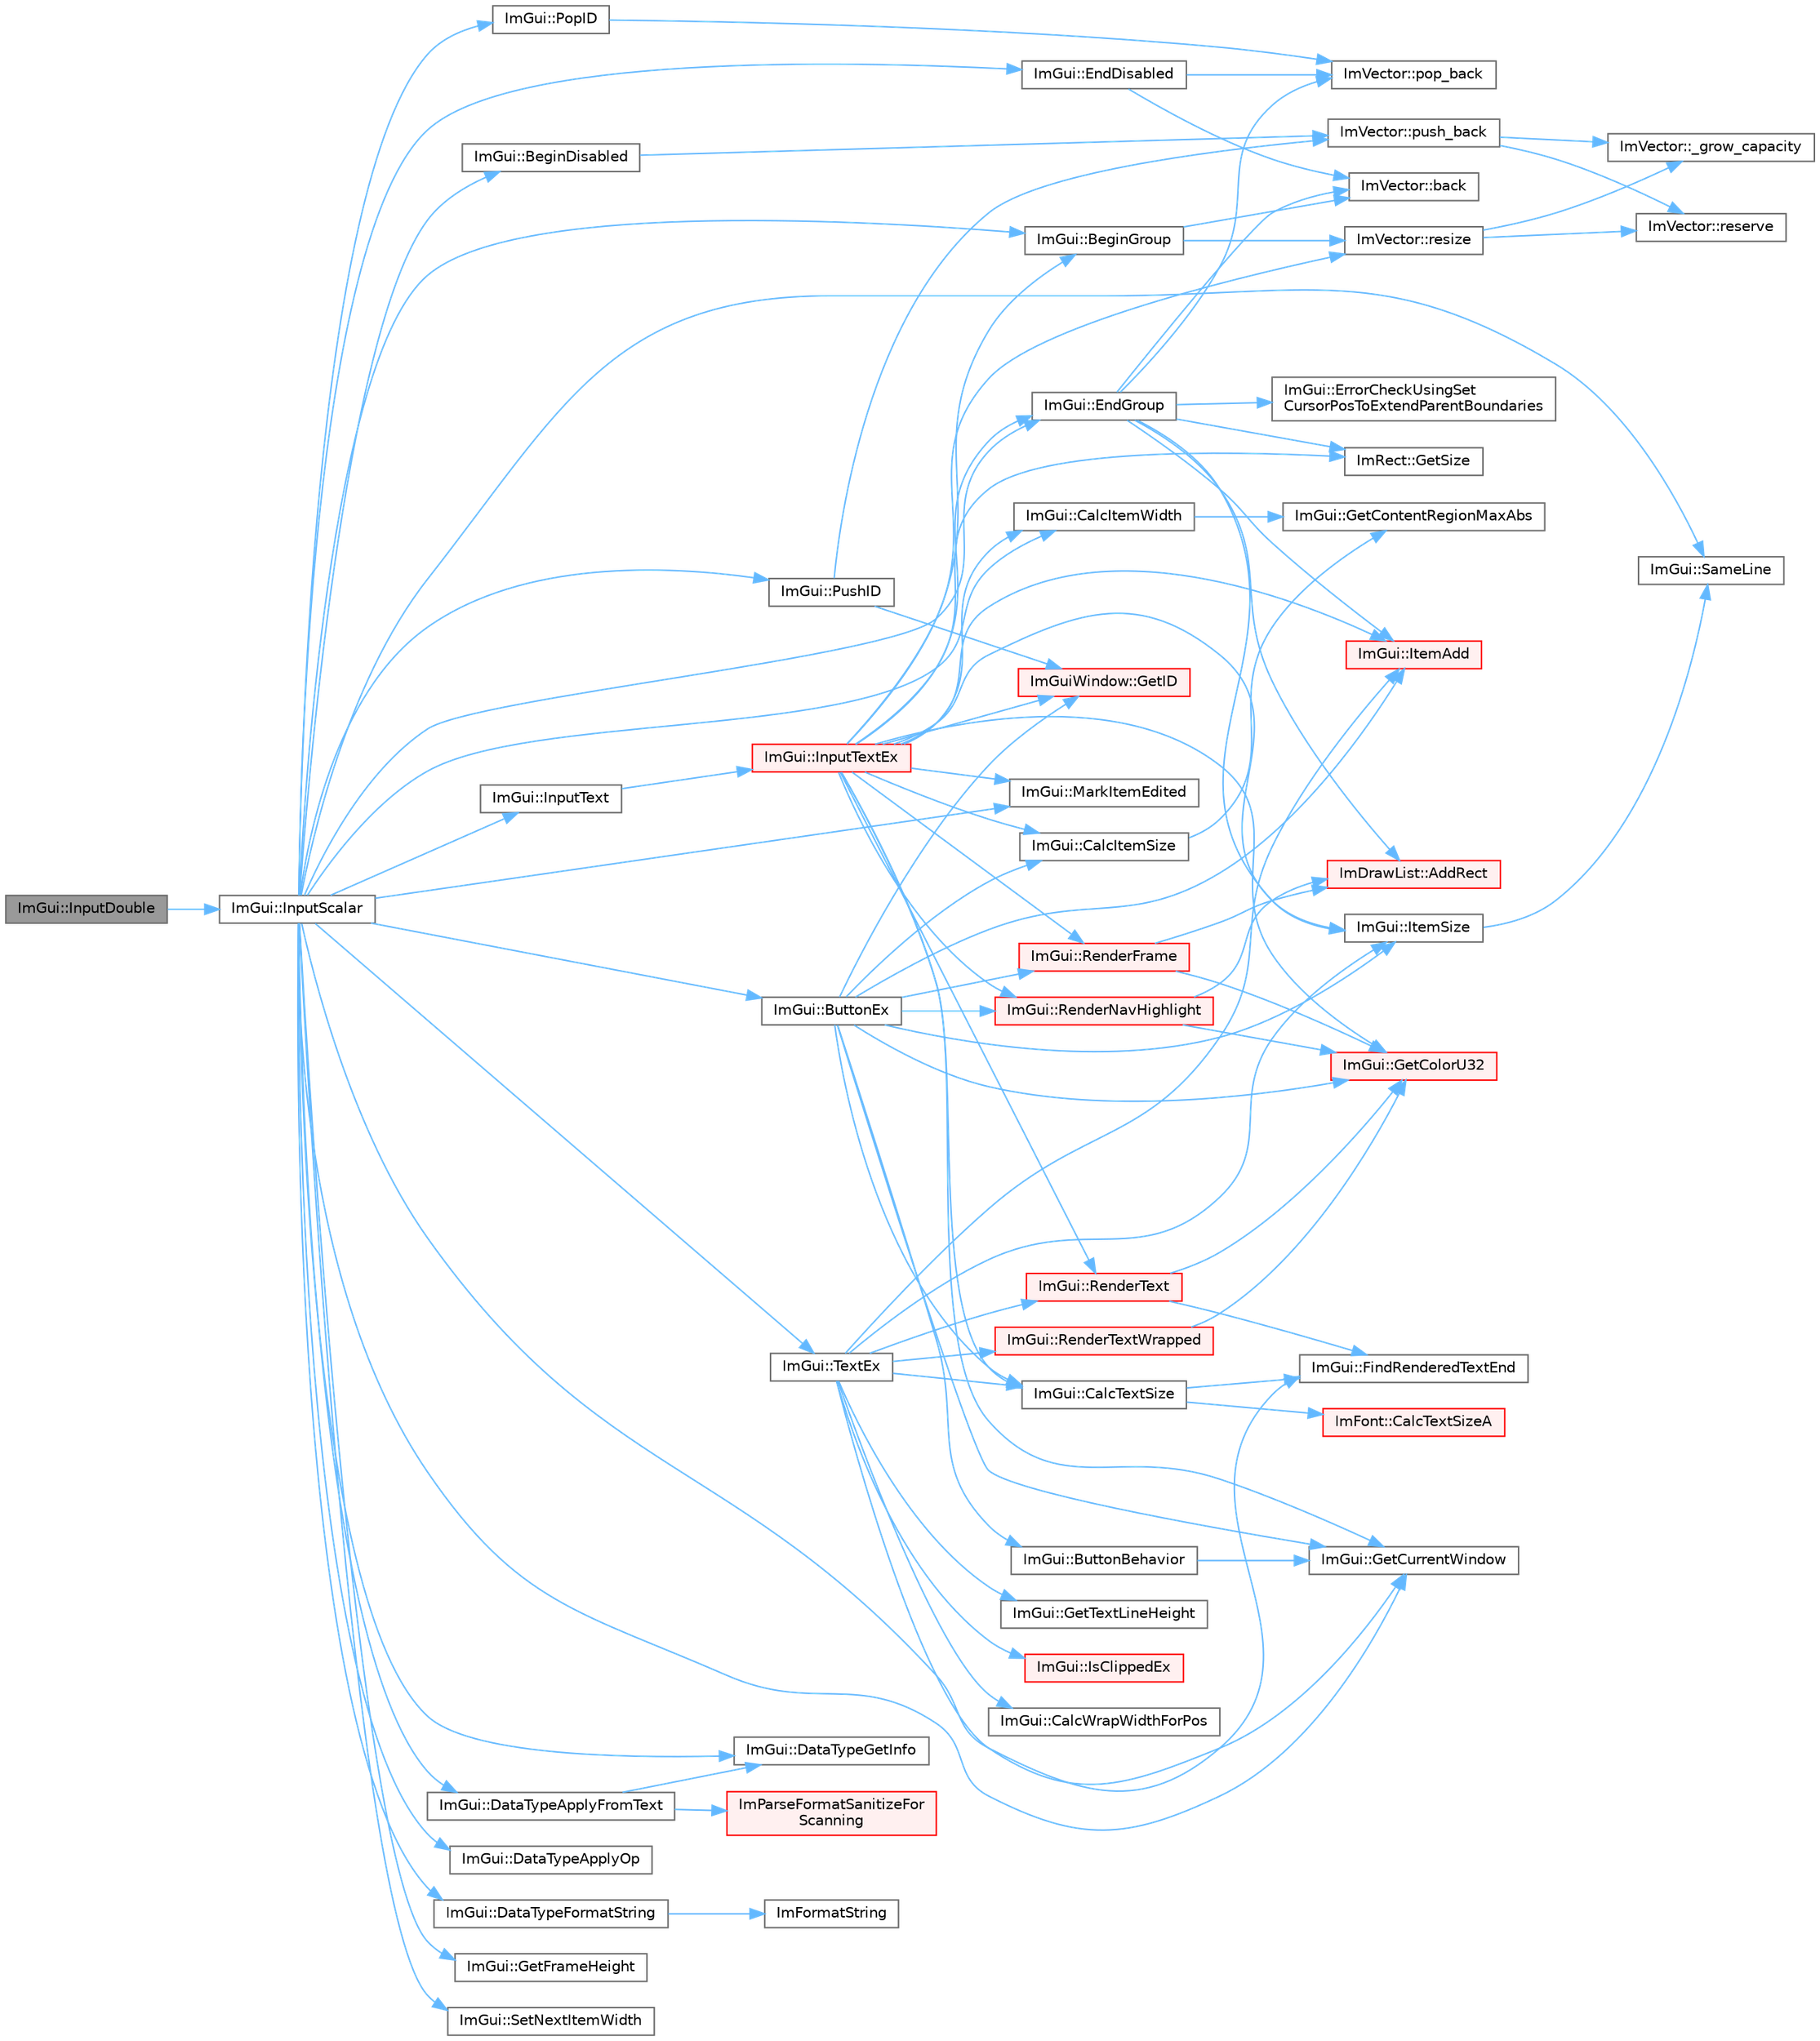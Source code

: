 digraph "ImGui::InputDouble"
{
 // LATEX_PDF_SIZE
  bgcolor="transparent";
  edge [fontname=Helvetica,fontsize=10,labelfontname=Helvetica,labelfontsize=10];
  node [fontname=Helvetica,fontsize=10,shape=box,height=0.2,width=0.4];
  rankdir="LR";
  Node1 [id="Node000001",label="ImGui::InputDouble",height=0.2,width=0.4,color="gray40", fillcolor="grey60", style="filled", fontcolor="black",tooltip=" "];
  Node1 -> Node2 [id="edge1_Node000001_Node000002",color="steelblue1",style="solid",tooltip=" "];
  Node2 [id="Node000002",label="ImGui::InputScalar",height=0.2,width=0.4,color="grey40", fillcolor="white", style="filled",URL="$namespace_im_gui.html#afdb54540b7480872fbb746f64344b374",tooltip=" "];
  Node2 -> Node3 [id="edge2_Node000002_Node000003",color="steelblue1",style="solid",tooltip=" "];
  Node3 [id="Node000003",label="ImGui::BeginDisabled",height=0.2,width=0.4,color="grey40", fillcolor="white", style="filled",URL="$namespace_im_gui.html#ae90e9a26f01d0d45f6bf7ca720d170d1",tooltip=" "];
  Node3 -> Node4 [id="edge3_Node000003_Node000004",color="steelblue1",style="solid",tooltip=" "];
  Node4 [id="Node000004",label="ImVector::push_back",height=0.2,width=0.4,color="grey40", fillcolor="white", style="filled",URL="$struct_im_vector.html#aab5df48e0711a48bd12f3206e08c4108",tooltip=" "];
  Node4 -> Node5 [id="edge4_Node000004_Node000005",color="steelblue1",style="solid",tooltip=" "];
  Node5 [id="Node000005",label="ImVector::_grow_capacity",height=0.2,width=0.4,color="grey40", fillcolor="white", style="filled",URL="$struct_im_vector.html#a3a097635d464b1b70dc7d59996a88b28",tooltip=" "];
  Node4 -> Node6 [id="edge5_Node000004_Node000006",color="steelblue1",style="solid",tooltip=" "];
  Node6 [id="Node000006",label="ImVector::reserve",height=0.2,width=0.4,color="grey40", fillcolor="white", style="filled",URL="$struct_im_vector.html#a0f14f5736c3372157856eebb67123b75",tooltip=" "];
  Node2 -> Node7 [id="edge6_Node000002_Node000007",color="steelblue1",style="solid",tooltip=" "];
  Node7 [id="Node000007",label="ImGui::BeginGroup",height=0.2,width=0.4,color="grey40", fillcolor="white", style="filled",URL="$namespace_im_gui.html#a42407e196b7ed2a8755bff28aae9805f",tooltip=" "];
  Node7 -> Node8 [id="edge7_Node000007_Node000008",color="steelblue1",style="solid",tooltip=" "];
  Node8 [id="Node000008",label="ImVector::back",height=0.2,width=0.4,color="grey40", fillcolor="white", style="filled",URL="$struct_im_vector.html#a2d80e87e81b1b01143c8d8be93e6fde1",tooltip=" "];
  Node7 -> Node9 [id="edge8_Node000007_Node000009",color="steelblue1",style="solid",tooltip=" "];
  Node9 [id="Node000009",label="ImVector::resize",height=0.2,width=0.4,color="grey40", fillcolor="white", style="filled",URL="$struct_im_vector.html#ac371dd62e56ae486b1a5038cf07eee56",tooltip=" "];
  Node9 -> Node5 [id="edge9_Node000009_Node000005",color="steelblue1",style="solid",tooltip=" "];
  Node9 -> Node6 [id="edge10_Node000009_Node000006",color="steelblue1",style="solid",tooltip=" "];
  Node2 -> Node10 [id="edge11_Node000002_Node000010",color="steelblue1",style="solid",tooltip=" "];
  Node10 [id="Node000010",label="ImGui::ButtonEx",height=0.2,width=0.4,color="grey40", fillcolor="white", style="filled",URL="$namespace_im_gui.html#ae479220c66b039874c6e4c9e9b22849f",tooltip=" "];
  Node10 -> Node11 [id="edge12_Node000010_Node000011",color="steelblue1",style="solid",tooltip=" "];
  Node11 [id="Node000011",label="ImGui::ButtonBehavior",height=0.2,width=0.4,color="grey40", fillcolor="white", style="filled",URL="$namespace_im_gui.html#a65a4f18b1bc8ce0f351687922089f374",tooltip=" "];
  Node11 -> Node12 [id="edge13_Node000011_Node000012",color="steelblue1",style="solid",tooltip=" "];
  Node12 [id="Node000012",label="ImGui::GetCurrentWindow",height=0.2,width=0.4,color="grey40", fillcolor="white", style="filled",URL="$namespace_im_gui.html#ac452417b5004ca16a814a72cff153526",tooltip=" "];
  Node10 -> Node13 [id="edge14_Node000010_Node000013",color="steelblue1",style="solid",tooltip=" "];
  Node13 [id="Node000013",label="ImGui::CalcItemSize",height=0.2,width=0.4,color="grey40", fillcolor="white", style="filled",URL="$namespace_im_gui.html#acaef0497f7982dd98bf215e50129cd9b",tooltip=" "];
  Node13 -> Node14 [id="edge15_Node000013_Node000014",color="steelblue1",style="solid",tooltip=" "];
  Node14 [id="Node000014",label="ImGui::GetContentRegionMaxAbs",height=0.2,width=0.4,color="grey40", fillcolor="white", style="filled",URL="$namespace_im_gui.html#adc4d9b0d735ffae1f1598c4df038024c",tooltip=" "];
  Node10 -> Node15 [id="edge16_Node000010_Node000015",color="steelblue1",style="solid",tooltip=" "];
  Node15 [id="Node000015",label="ImGui::CalcTextSize",height=0.2,width=0.4,color="grey40", fillcolor="white", style="filled",URL="$namespace_im_gui.html#a848b9db6cc4a186751c0ecebcaadc33b",tooltip=" "];
  Node15 -> Node16 [id="edge17_Node000015_Node000016",color="steelblue1",style="solid",tooltip=" "];
  Node16 [id="Node000016",label="ImFont::CalcTextSizeA",height=0.2,width=0.4,color="red", fillcolor="#FFF0F0", style="filled",URL="$struct_im_font.html#ad67f64fd206ad197f4b93b1a1ae27cfe",tooltip=" "];
  Node15 -> Node19 [id="edge18_Node000015_Node000019",color="steelblue1",style="solid",tooltip=" "];
  Node19 [id="Node000019",label="ImGui::FindRenderedTextEnd",height=0.2,width=0.4,color="grey40", fillcolor="white", style="filled",URL="$namespace_im_gui.html#a7671e1dbc803a31b06081b52a771d83f",tooltip=" "];
  Node10 -> Node20 [id="edge19_Node000010_Node000020",color="steelblue1",style="solid",tooltip=" "];
  Node20 [id="Node000020",label="ImGui::GetColorU32",height=0.2,width=0.4,color="red", fillcolor="#FFF0F0", style="filled",URL="$namespace_im_gui.html#a0de2d9bd347d9866511eb8d014e62556",tooltip=" "];
  Node10 -> Node12 [id="edge20_Node000010_Node000012",color="steelblue1",style="solid",tooltip=" "];
  Node10 -> Node22 [id="edge21_Node000010_Node000022",color="steelblue1",style="solid",tooltip=" "];
  Node22 [id="Node000022",label="ImGuiWindow::GetID",height=0.2,width=0.4,color="red", fillcolor="#FFF0F0", style="filled",URL="$struct_im_gui_window.html#a66400a63bc0b54d7d29e08d1b1b1a42b",tooltip=" "];
  Node10 -> Node26 [id="edge22_Node000010_Node000026",color="steelblue1",style="solid",tooltip=" "];
  Node26 [id="Node000026",label="ImGui::ItemAdd",height=0.2,width=0.4,color="red", fillcolor="#FFF0F0", style="filled",URL="$namespace_im_gui.html#a5de8ecd4c80efdca1af7329a2a48121c",tooltip=" "];
  Node10 -> Node48 [id="edge23_Node000010_Node000048",color="steelblue1",style="solid",tooltip=" "];
  Node48 [id="Node000048",label="ImGui::ItemSize",height=0.2,width=0.4,color="grey40", fillcolor="white", style="filled",URL="$namespace_im_gui.html#aeeb1ec6ae6548173dbf813e7df538c48",tooltip=" "];
  Node48 -> Node49 [id="edge24_Node000048_Node000049",color="steelblue1",style="solid",tooltip=" "];
  Node49 [id="Node000049",label="ImGui::SameLine",height=0.2,width=0.4,color="grey40", fillcolor="white", style="filled",URL="$namespace_im_gui.html#a2991c91e94f3b77a0c3411f4f3aa348e",tooltip=" "];
  Node10 -> Node50 [id="edge25_Node000010_Node000050",color="steelblue1",style="solid",tooltip=" "];
  Node50 [id="Node000050",label="ImGui::RenderFrame",height=0.2,width=0.4,color="red", fillcolor="#FFF0F0", style="filled",URL="$namespace_im_gui.html#a621ba649568ede3939d4f10d83b86d04",tooltip=" "];
  Node50 -> Node35 [id="edge26_Node000050_Node000035",color="steelblue1",style="solid",tooltip=" "];
  Node35 [id="Node000035",label="ImDrawList::AddRect",height=0.2,width=0.4,color="red", fillcolor="#FFF0F0", style="filled",URL="$struct_im_draw_list.html#ad96f10a3e954fe0c5b7c96d4e205af7b",tooltip=" "];
  Node50 -> Node20 [id="edge27_Node000050_Node000020",color="steelblue1",style="solid",tooltip=" "];
  Node10 -> Node55 [id="edge28_Node000010_Node000055",color="steelblue1",style="solid",tooltip=" "];
  Node55 [id="Node000055",label="ImGui::RenderNavHighlight",height=0.2,width=0.4,color="red", fillcolor="#FFF0F0", style="filled",URL="$namespace_im_gui.html#add2e040b97eeb0857dc7d02876b07b72",tooltip=" "];
  Node55 -> Node35 [id="edge29_Node000055_Node000035",color="steelblue1",style="solid",tooltip=" "];
  Node55 -> Node20 [id="edge30_Node000055_Node000020",color="steelblue1",style="solid",tooltip=" "];
  Node2 -> Node60 [id="edge31_Node000002_Node000060",color="steelblue1",style="solid",tooltip=" "];
  Node60 [id="Node000060",label="ImGui::CalcItemWidth",height=0.2,width=0.4,color="grey40", fillcolor="white", style="filled",URL="$namespace_im_gui.html#ab3b3ba92ebd8bca4a552dd93321a1994",tooltip=" "];
  Node60 -> Node14 [id="edge32_Node000060_Node000014",color="steelblue1",style="solid",tooltip=" "];
  Node2 -> Node61 [id="edge33_Node000002_Node000061",color="steelblue1",style="solid",tooltip=" "];
  Node61 [id="Node000061",label="ImGui::DataTypeApplyFromText",height=0.2,width=0.4,color="grey40", fillcolor="white", style="filled",URL="$namespace_im_gui.html#a9f41fa3efd7fbe96e20bad82ff5bdbbc",tooltip=" "];
  Node61 -> Node62 [id="edge34_Node000061_Node000062",color="steelblue1",style="solid",tooltip=" "];
  Node62 [id="Node000062",label="ImGui::DataTypeGetInfo",height=0.2,width=0.4,color="grey40", fillcolor="white", style="filled",URL="$namespace_im_gui.html#a5b25ed1443e5a28d5a5725892e896578",tooltip=" "];
  Node61 -> Node63 [id="edge35_Node000061_Node000063",color="steelblue1",style="solid",tooltip=" "];
  Node63 [id="Node000063",label="ImParseFormatSanitizeFor\lScanning",height=0.2,width=0.4,color="red", fillcolor="#FFF0F0", style="filled",URL="$imgui__widgets_8cpp.html#a2ea656cfbf6ddece46394066baefc358",tooltip=" "];
  Node2 -> Node65 [id="edge36_Node000002_Node000065",color="steelblue1",style="solid",tooltip=" "];
  Node65 [id="Node000065",label="ImGui::DataTypeApplyOp",height=0.2,width=0.4,color="grey40", fillcolor="white", style="filled",URL="$namespace_im_gui.html#ad8428ae139bf4e90fda66ab60476a13c",tooltip=" "];
  Node2 -> Node66 [id="edge37_Node000002_Node000066",color="steelblue1",style="solid",tooltip=" "];
  Node66 [id="Node000066",label="ImGui::DataTypeFormatString",height=0.2,width=0.4,color="grey40", fillcolor="white", style="filled",URL="$namespace_im_gui.html#a5fda8e22d0e4721940aefcb7232b1f82",tooltip=" "];
  Node66 -> Node24 [id="edge38_Node000066_Node000024",color="steelblue1",style="solid",tooltip=" "];
  Node24 [id="Node000024",label="ImFormatString",height=0.2,width=0.4,color="grey40", fillcolor="white", style="filled",URL="$imgui_8cpp.html#a75ccaf7d676b1f567ba888ae42ac3809",tooltip=" "];
  Node2 -> Node62 [id="edge39_Node000002_Node000062",color="steelblue1",style="solid",tooltip=" "];
  Node2 -> Node67 [id="edge40_Node000002_Node000067",color="steelblue1",style="solid",tooltip=" "];
  Node67 [id="Node000067",label="ImGui::EndDisabled",height=0.2,width=0.4,color="grey40", fillcolor="white", style="filled",URL="$namespace_im_gui.html#a9e6088c6c690ddff1302b6e42b380733",tooltip=" "];
  Node67 -> Node8 [id="edge41_Node000067_Node000008",color="steelblue1",style="solid",tooltip=" "];
  Node67 -> Node68 [id="edge42_Node000067_Node000068",color="steelblue1",style="solid",tooltip=" "];
  Node68 [id="Node000068",label="ImVector::pop_back",height=0.2,width=0.4,color="grey40", fillcolor="white", style="filled",URL="$struct_im_vector.html#a3db7ce62d3c429effdb893fbf7148c1c",tooltip=" "];
  Node2 -> Node69 [id="edge43_Node000002_Node000069",color="steelblue1",style="solid",tooltip=" "];
  Node69 [id="Node000069",label="ImGui::EndGroup",height=0.2,width=0.4,color="grey40", fillcolor="white", style="filled",URL="$namespace_im_gui.html#a05fc97fc64f28a55486087f503d9a622",tooltip=" "];
  Node69 -> Node35 [id="edge44_Node000069_Node000035",color="steelblue1",style="solid",tooltip=" "];
  Node69 -> Node8 [id="edge45_Node000069_Node000008",color="steelblue1",style="solid",tooltip=" "];
  Node69 -> Node70 [id="edge46_Node000069_Node000070",color="steelblue1",style="solid",tooltip=" "];
  Node70 [id="Node000070",label="ImGui::ErrorCheckUsingSet\lCursorPosToExtendParentBoundaries",height=0.2,width=0.4,color="grey40", fillcolor="white", style="filled",URL="$namespace_im_gui.html#ad5832500c14abd9e76e376b82701385b",tooltip=" "];
  Node69 -> Node71 [id="edge47_Node000069_Node000071",color="steelblue1",style="solid",tooltip=" "];
  Node71 [id="Node000071",label="ImRect::GetSize",height=0.2,width=0.4,color="grey40", fillcolor="white", style="filled",URL="$struct_im_rect.html#ae459d9c50003058cfb34519a571aaf33",tooltip=" "];
  Node69 -> Node26 [id="edge48_Node000069_Node000026",color="steelblue1",style="solid",tooltip=" "];
  Node69 -> Node48 [id="edge49_Node000069_Node000048",color="steelblue1",style="solid",tooltip=" "];
  Node69 -> Node68 [id="edge50_Node000069_Node000068",color="steelblue1",style="solid",tooltip=" "];
  Node2 -> Node19 [id="edge51_Node000002_Node000019",color="steelblue1",style="solid",tooltip=" "];
  Node2 -> Node12 [id="edge52_Node000002_Node000012",color="steelblue1",style="solid",tooltip=" "];
  Node2 -> Node72 [id="edge53_Node000002_Node000072",color="steelblue1",style="solid",tooltip=" "];
  Node72 [id="Node000072",label="ImGui::GetFrameHeight",height=0.2,width=0.4,color="grey40", fillcolor="white", style="filled",URL="$namespace_im_gui.html#ae560f17cf3262017cee888d1eb77f294",tooltip=" "];
  Node2 -> Node73 [id="edge54_Node000002_Node000073",color="steelblue1",style="solid",tooltip=" "];
  Node73 [id="Node000073",label="ImGui::InputText",height=0.2,width=0.4,color="grey40", fillcolor="white", style="filled",URL="$namespace_im_gui.html#aa72b5760a3a206729723a587ac7c8519",tooltip=" "];
  Node73 -> Node74 [id="edge55_Node000073_Node000074",color="steelblue1",style="solid",tooltip=" "];
  Node74 [id="Node000074",label="ImGui::InputTextEx",height=0.2,width=0.4,color="red", fillcolor="#FFF0F0", style="filled",URL="$namespace_im_gui.html#af89af17ecc11653f25fea1e50e195de6",tooltip=" "];
  Node74 -> Node7 [id="edge56_Node000074_Node000007",color="steelblue1",style="solid",tooltip=" "];
  Node74 -> Node13 [id="edge57_Node000074_Node000013",color="steelblue1",style="solid",tooltip=" "];
  Node74 -> Node60 [id="edge58_Node000074_Node000060",color="steelblue1",style="solid",tooltip=" "];
  Node74 -> Node15 [id="edge59_Node000074_Node000015",color="steelblue1",style="solid",tooltip=" "];
  Node74 -> Node69 [id="edge60_Node000074_Node000069",color="steelblue1",style="solid",tooltip=" "];
  Node74 -> Node20 [id="edge61_Node000074_Node000020",color="steelblue1",style="solid",tooltip=" "];
  Node74 -> Node12 [id="edge62_Node000074_Node000012",color="steelblue1",style="solid",tooltip=" "];
  Node74 -> Node22 [id="edge63_Node000074_Node000022",color="steelblue1",style="solid",tooltip=" "];
  Node74 -> Node71 [id="edge64_Node000074_Node000071",color="steelblue1",style="solid",tooltip=" "];
  Node74 -> Node26 [id="edge65_Node000074_Node000026",color="steelblue1",style="solid",tooltip=" "];
  Node74 -> Node48 [id="edge66_Node000074_Node000048",color="steelblue1",style="solid",tooltip=" "];
  Node74 -> Node208 [id="edge67_Node000074_Node000208",color="steelblue1",style="solid",tooltip=" "];
  Node208 [id="Node000208",label="ImGui::MarkItemEdited",height=0.2,width=0.4,color="grey40", fillcolor="white", style="filled",URL="$namespace_im_gui.html#a83036681a36fbee2d35b5b57a1ef72e6",tooltip=" "];
  Node74 -> Node50 [id="edge68_Node000074_Node000050",color="steelblue1",style="solid",tooltip=" "];
  Node74 -> Node55 [id="edge69_Node000074_Node000055",color="steelblue1",style="solid",tooltip=" "];
  Node74 -> Node218 [id="edge70_Node000074_Node000218",color="steelblue1",style="solid",tooltip=" "];
  Node218 [id="Node000218",label="ImGui::RenderText",height=0.2,width=0.4,color="red", fillcolor="#FFF0F0", style="filled",URL="$namespace_im_gui.html#a9971ce57f2a288ac3a12df886c5550d1",tooltip=" "];
  Node218 -> Node19 [id="edge71_Node000218_Node000019",color="steelblue1",style="solid",tooltip=" "];
  Node218 -> Node20 [id="edge72_Node000218_Node000020",color="steelblue1",style="solid",tooltip=" "];
  Node74 -> Node9 [id="edge73_Node000074_Node000009",color="steelblue1",style="solid",tooltip=" "];
  Node2 -> Node208 [id="edge74_Node000002_Node000208",color="steelblue1",style="solid",tooltip=" "];
  Node2 -> Node161 [id="edge75_Node000002_Node000161",color="steelblue1",style="solid",tooltip=" "];
  Node161 [id="Node000161",label="ImGui::PopID",height=0.2,width=0.4,color="grey40", fillcolor="white", style="filled",URL="$namespace_im_gui.html#aba0b2d8f890a5d435ae43d0c4a2d4dd1",tooltip=" "];
  Node161 -> Node68 [id="edge76_Node000161_Node000068",color="steelblue1",style="solid",tooltip=" "];
  Node2 -> Node162 [id="edge77_Node000002_Node000162",color="steelblue1",style="solid",tooltip=" "];
  Node162 [id="Node000162",label="ImGui::PushID",height=0.2,width=0.4,color="grey40", fillcolor="white", style="filled",URL="$namespace_im_gui.html#a27a8533605dc5b8cabf161bf7715bbde",tooltip=" "];
  Node162 -> Node22 [id="edge78_Node000162_Node000022",color="steelblue1",style="solid",tooltip=" "];
  Node162 -> Node4 [id="edge79_Node000162_Node000004",color="steelblue1",style="solid",tooltip=" "];
  Node2 -> Node49 [id="edge80_Node000002_Node000049",color="steelblue1",style="solid",tooltip=" "];
  Node2 -> Node237 [id="edge81_Node000002_Node000237",color="steelblue1",style="solid",tooltip=" "];
  Node237 [id="Node000237",label="ImGui::SetNextItemWidth",height=0.2,width=0.4,color="grey40", fillcolor="white", style="filled",URL="$namespace_im_gui.html#a1291228607bee5a703df6553f27cbbb9",tooltip=" "];
  Node2 -> Node238 [id="edge82_Node000002_Node000238",color="steelblue1",style="solid",tooltip=" "];
  Node238 [id="Node000238",label="ImGui::TextEx",height=0.2,width=0.4,color="grey40", fillcolor="white", style="filled",URL="$namespace_im_gui.html#aae6420fec03511fd478d9108f31e6b5f",tooltip=" "];
  Node238 -> Node15 [id="edge83_Node000238_Node000015",color="steelblue1",style="solid",tooltip=" "];
  Node238 -> Node239 [id="edge84_Node000238_Node000239",color="steelblue1",style="solid",tooltip=" "];
  Node239 [id="Node000239",label="ImGui::CalcWrapWidthForPos",height=0.2,width=0.4,color="grey40", fillcolor="white", style="filled",URL="$namespace_im_gui.html#a66416151e58c34cd02973976de66e0e9",tooltip=" "];
  Node238 -> Node12 [id="edge85_Node000238_Node000012",color="steelblue1",style="solid",tooltip=" "];
  Node238 -> Node240 [id="edge86_Node000238_Node000240",color="steelblue1",style="solid",tooltip=" "];
  Node240 [id="Node000240",label="ImGui::GetTextLineHeight",height=0.2,width=0.4,color="grey40", fillcolor="white", style="filled",URL="$namespace_im_gui.html#aaba5637199d31ea23d4d143b30a44aff",tooltip=" "];
  Node238 -> Node241 [id="edge87_Node000238_Node000241",color="steelblue1",style="solid",tooltip=" "];
  Node241 [id="Node000241",label="ImGui::IsClippedEx",height=0.2,width=0.4,color="red", fillcolor="#FFF0F0", style="filled",URL="$namespace_im_gui.html#a7c21c85f5c95aa4ce6c2bd28bb980d44",tooltip=" "];
  Node238 -> Node26 [id="edge88_Node000238_Node000026",color="steelblue1",style="solid",tooltip=" "];
  Node238 -> Node48 [id="edge89_Node000238_Node000048",color="steelblue1",style="solid",tooltip=" "];
  Node238 -> Node218 [id="edge90_Node000238_Node000218",color="steelblue1",style="solid",tooltip=" "];
  Node238 -> Node242 [id="edge91_Node000238_Node000242",color="steelblue1",style="solid",tooltip=" "];
  Node242 [id="Node000242",label="ImGui::RenderTextWrapped",height=0.2,width=0.4,color="red", fillcolor="#FFF0F0", style="filled",URL="$namespace_im_gui.html#aa483b40f6899e1b289b4bf6c2673d1d2",tooltip=" "];
  Node242 -> Node20 [id="edge92_Node000242_Node000020",color="steelblue1",style="solid",tooltip=" "];
}
